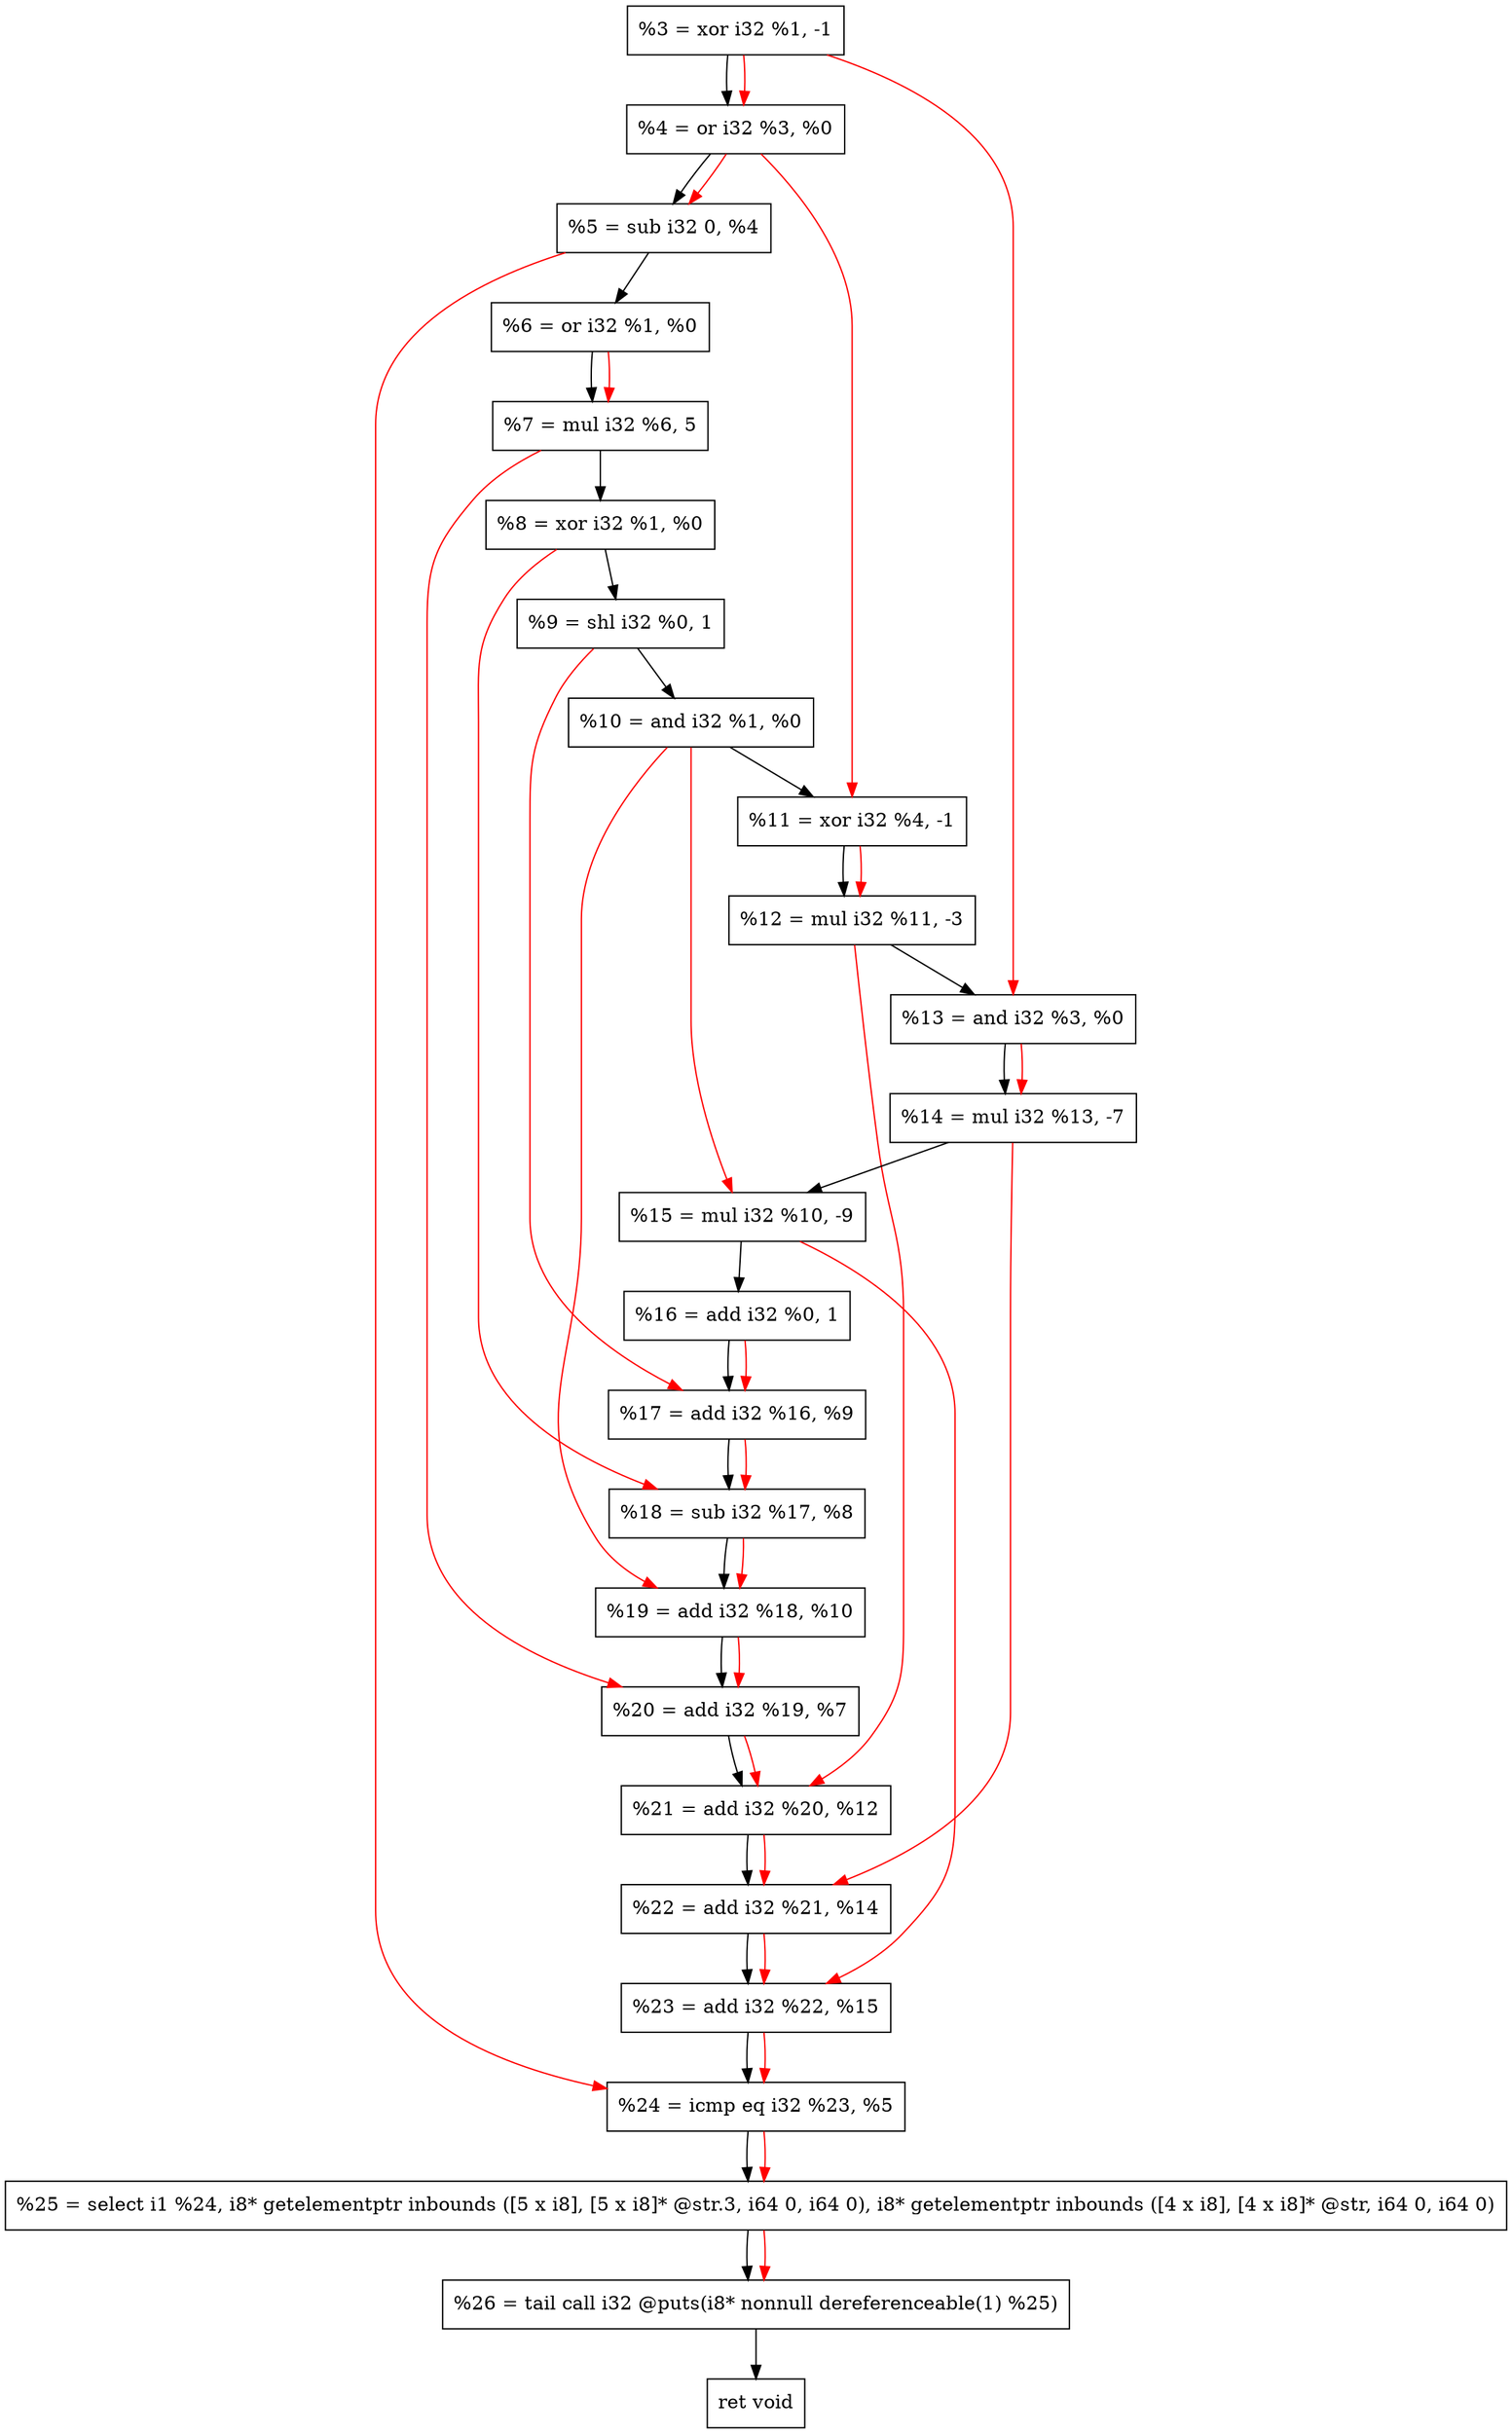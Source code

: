 digraph "DFG for'crackme' function" {
	Node0x536b20[shape=record, label="  %3 = xor i32 %1, -1"];
	Node0x536b90[shape=record, label="  %4 = or i32 %3, %0"];
	Node0x536c50[shape=record, label="  %5 = sub i32 0, %4"];
	Node0x536cc0[shape=record, label="  %6 = or i32 %1, %0"];
	Node0x536d60[shape=record, label="  %7 = mul i32 %6, 5"];
	Node0x536dd0[shape=record, label="  %8 = xor i32 %1, %0"];
	Node0x536e70[shape=record, label="  %9 = shl i32 %0, 1"];
	Node0x536ee0[shape=record, label="  %10 = and i32 %1, %0"];
	Node0x536f50[shape=record, label="  %11 = xor i32 %4, -1"];
	Node0x536ff0[shape=record, label="  %12 = mul i32 %11, -3"];
	Node0x537060[shape=record, label="  %13 = and i32 %3, %0"];
	Node0x537100[shape=record, label="  %14 = mul i32 %13, -7"];
	Node0x5371a0[shape=record, label="  %15 = mul i32 %10, -9"];
	Node0x537210[shape=record, label="  %16 = add i32 %0, 1"];
	Node0x537280[shape=record, label="  %17 = add i32 %16, %9"];
	Node0x5372f0[shape=record, label="  %18 = sub i32 %17, %8"];
	Node0x537360[shape=record, label="  %19 = add i32 %18, %10"];
	Node0x5373d0[shape=record, label="  %20 = add i32 %19, %7"];
	Node0x537440[shape=record, label="  %21 = add i32 %20, %12"];
	Node0x5374b0[shape=record, label="  %22 = add i32 %21, %14"];
	Node0x537520[shape=record, label="  %23 = add i32 %22, %15"];
	Node0x537590[shape=record, label="  %24 = icmp eq i32 %23, %5"];
	Node0x4d7268[shape=record, label="  %25 = select i1 %24, i8* getelementptr inbounds ([5 x i8], [5 x i8]* @str.3, i64 0, i64 0), i8* getelementptr inbounds ([4 x i8], [4 x i8]* @str, i64 0, i64 0)"];
	Node0x537a30[shape=record, label="  %26 = tail call i32 @puts(i8* nonnull dereferenceable(1) %25)"];
	Node0x537a80[shape=record, label="  ret void"];
	Node0x536b20 -> Node0x536b90;
	Node0x536b90 -> Node0x536c50;
	Node0x536c50 -> Node0x536cc0;
	Node0x536cc0 -> Node0x536d60;
	Node0x536d60 -> Node0x536dd0;
	Node0x536dd0 -> Node0x536e70;
	Node0x536e70 -> Node0x536ee0;
	Node0x536ee0 -> Node0x536f50;
	Node0x536f50 -> Node0x536ff0;
	Node0x536ff0 -> Node0x537060;
	Node0x537060 -> Node0x537100;
	Node0x537100 -> Node0x5371a0;
	Node0x5371a0 -> Node0x537210;
	Node0x537210 -> Node0x537280;
	Node0x537280 -> Node0x5372f0;
	Node0x5372f0 -> Node0x537360;
	Node0x537360 -> Node0x5373d0;
	Node0x5373d0 -> Node0x537440;
	Node0x537440 -> Node0x5374b0;
	Node0x5374b0 -> Node0x537520;
	Node0x537520 -> Node0x537590;
	Node0x537590 -> Node0x4d7268;
	Node0x4d7268 -> Node0x537a30;
	Node0x537a30 -> Node0x537a80;
edge [color=red]
	Node0x536b20 -> Node0x536b90;
	Node0x536b90 -> Node0x536c50;
	Node0x536cc0 -> Node0x536d60;
	Node0x536b90 -> Node0x536f50;
	Node0x536f50 -> Node0x536ff0;
	Node0x536b20 -> Node0x537060;
	Node0x537060 -> Node0x537100;
	Node0x536ee0 -> Node0x5371a0;
	Node0x537210 -> Node0x537280;
	Node0x536e70 -> Node0x537280;
	Node0x537280 -> Node0x5372f0;
	Node0x536dd0 -> Node0x5372f0;
	Node0x5372f0 -> Node0x537360;
	Node0x536ee0 -> Node0x537360;
	Node0x537360 -> Node0x5373d0;
	Node0x536d60 -> Node0x5373d0;
	Node0x5373d0 -> Node0x537440;
	Node0x536ff0 -> Node0x537440;
	Node0x537440 -> Node0x5374b0;
	Node0x537100 -> Node0x5374b0;
	Node0x5374b0 -> Node0x537520;
	Node0x5371a0 -> Node0x537520;
	Node0x537520 -> Node0x537590;
	Node0x536c50 -> Node0x537590;
	Node0x537590 -> Node0x4d7268;
	Node0x4d7268 -> Node0x537a30;
}
